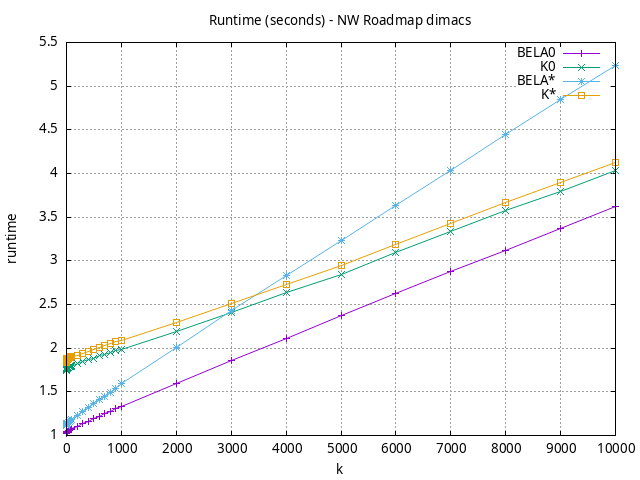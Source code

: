 #!/usr/bin/gnuplot
# -*- coding: utf-8 -*-
#
# results/roadmap/dimacs/NW/USA-road-d.NW.mixed.runtime.gnuplot
#
# Started on 01/09/2024 14:44:45
# Author: Carlos Linares López
set grid
set xlabel "k"
set ylabel "runtime"

set title "Runtime (seconds) - NW Roadmap dimacs"

set terminal png enhanced font "Ariel,10"
set output 'USA-road-d.NW.mixed.runtime.png'

plot "-" title "BELA0"      with linesp, "-" title "K0"      with linesp, "-" title "BELA*"      with linesp, "-" title "K*"      with linesp

	1 1.01925994
	2 1.03702774
	3 1.0425537
	4 1.04350195
	5 1.04354051
	6 1.0437141600000002
	7 1.04526639
	8 1.04547782
	9 1.0478088300000001
	10 1.04434959
	20 1.04880343
	30 1.05384816
	40 1.05819973
	50 1.0603079899999999
	60 1.06412721
	70 1.0659038
	80 1.07020808
	90 1.07397692
	100 1.07513762
	200 1.10588176
	300 1.13395619
	400 1.1652922899999998
	500 1.1908613
	600 1.22309871
	700 1.2517979399999999
	800 1.2789433499999998
	900 1.30626208
	1000 1.33136518
	2000 1.5972061499999999
	3000 1.85762954
	4000 2.11189994
	5000 2.36969349
	6000 2.62215199
	7000 2.87266319
	8000 3.1215411099999995
	9000 3.37243773
	10000 3.6201939999999997
end
	1 1.73951404
	2 1.74936104
	3 1.7540606100000002
	4 1.75872327
	5 1.7713411899999998
	6 1.7717843599999998
	7 1.7731768200000002
	8 1.77638521
	9 1.77553391
	10 1.7695940599999997
	20 1.7754824800000002
	30 1.7808256
	40 1.7831076400000003
	50 1.78701447
	60 1.79041729
	70 1.7934089700000002
	80 1.79799429
	90 1.80200423
	100 1.79371051
	200 1.8202841300000001
	300 1.84412395
	400 1.8654395199999998
	500 1.8864884099999997
	600 1.9106507000000001
	700 1.93123213
	800 1.9543391399999999
	900 1.97583645
	1000 1.9887766900000003
	2000 2.19453793
	3000 2.41105451
	4000 2.63532717
	5000 2.84813498
	6000 3.09129504
	7000 3.3359397500000005
	8000 3.58026612
	9000 3.796612409999999
	10000 4.03125284
end
	1 1.1118218199999998
	2 1.13095952
	3 1.13338827
	4 1.13345355
	5 1.13502832
	6 1.1345242
	7 1.1356670899999999
	8 1.13809511
	9 1.14068222
	10 1.1384389099999999
	20 1.14214319
	30 1.14910515
	40 1.15269899
	50 1.1580028000000002
	60 1.1637408500000002
	70 1.1698049400000001
	80 1.1739167400000001
	90 1.17872566
	100 1.1810852200000002
	200 1.2261426799999997
	300 1.27188505
	400 1.3206070200000002
	500 1.36159554
	600 1.4094425999999998
	700 1.45118637
	800 1.49807505
	900 1.5409309999999998
	1000 1.59894519
	2000 2.0100646999999996
	3000 2.4279128400000003
	4000 2.8358685899999996
	5000 3.23710367
	6000 3.637162129999999
	7000 4.0379909
	8000 4.4424951
	9000 4.8420747
	10000 5.236211
end
	1 1.8411309300000003
	2 1.8523496499999998
	3 1.8576073500000003
	4 1.8591659099999998
	5 1.8626615100000001
	6 1.8649151599999998
	7 1.8659954399999998
	8 1.8737274099999996
	9 1.8775233599999999
	10 1.8720223200000001
	20 1.87824938
	30 1.88310346
	40 1.8868757200000004
	50 1.8902790600000001
	60 1.8932075
	70 1.8980681900000003
	80 1.90185837
	90 1.9037211899999997
	100 1.8999055300000003
	200 1.9213319499999997
	300 1.9443410300000001
	400 1.9647387600000001
	500 1.98621163
	600 2.0079140900000003
	700 2.0302195700000003
	800 2.0522724899999996
	900 2.07299937
	1000 2.0871844600000005
	2000 2.29462353
	3000 2.5070250499999998
	4000 2.7335220300000005
	5000 2.9451104399999997
	6000 3.1862017399999996
	7000 3.4286436699999996
	8000 3.66376997
	9000 3.8979112000000002
	10000 4.12566656
end
